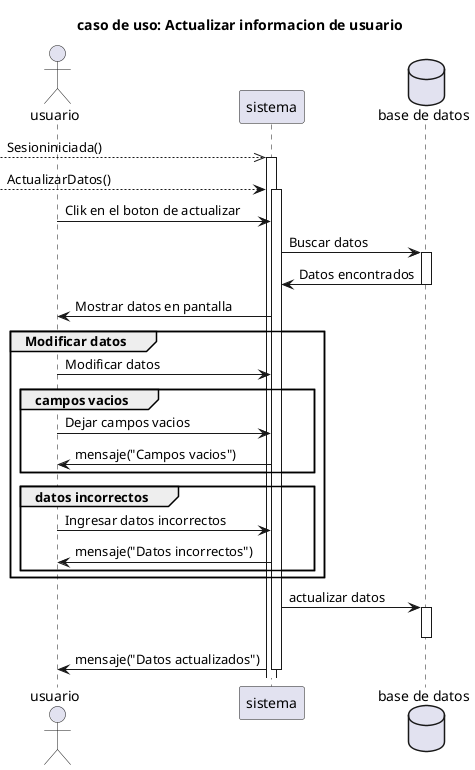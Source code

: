 @startuml
title caso de uso: Actualizar informacion de usuario
actor "usuario" as U
participant "sistema" as S
database "base de datos" as BD

-->>S:Sesioniniciada()
activate S
-->S: ActualizarDatos()
activate S
U->S: Clik en el boton de actualizar
S->BD: Buscar datos
activate BD

BD->S: Datos encontrados
deactivate BD
S->U: Mostrar datos en pantalla
group Modificar datos
    U->S: Modificar datos
    group campos vacios
        U->S: Dejar campos vacios
        S->U: mensaje("Campos vacios")
        end
    group datos incorrectos
        U->S: Ingresar datos incorrectos
        S->U: mensaje("Datos incorrectos")
    end
end

S->BD: actualizar datos
activate BD
deactivate BD
S->U: mensaje("Datos actualizados")
deactivate S


@enduml